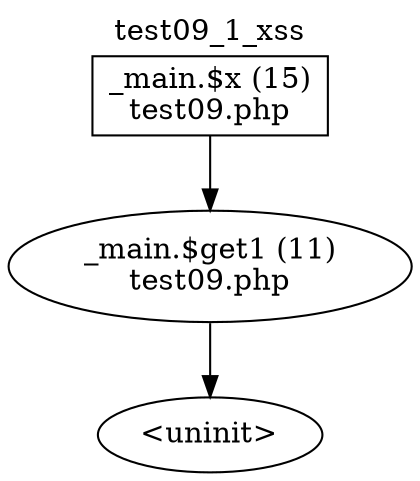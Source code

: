 digraph cfg {
  label="test09_1_xss";
  labelloc=t;
  n1 [shape=box, label="_main.$x (15)\ntest09.php"];
  n2 [shape=ellipse, label="_main.$get1 (11)\ntest09.php"];
  n3 [shape=ellipse, label="<uninit>"];
  n1 -> n2;
  n2 -> n3;
}

